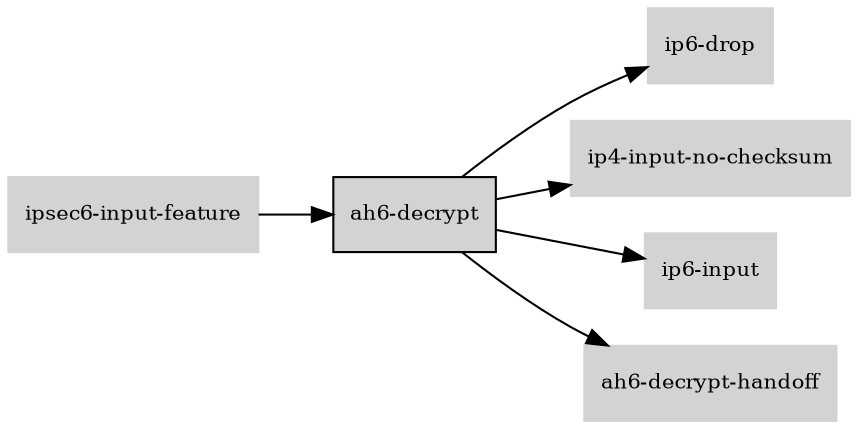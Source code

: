 digraph "ah6_decrypt_subgraph" {
  rankdir=LR;
  node [shape=box, style=filled, fontsize=10, color=lightgray, fontcolor=black, fillcolor=lightgray];
  "ah6-decrypt" [color=black, fontcolor=black, fillcolor=lightgray];
  edge [fontsize=8];
  "ah6-decrypt" -> "ip6-drop";
  "ah6-decrypt" -> "ip4-input-no-checksum";
  "ah6-decrypt" -> "ip6-input";
  "ah6-decrypt" -> "ah6-decrypt-handoff";
  "ipsec6-input-feature" -> "ah6-decrypt";
}
